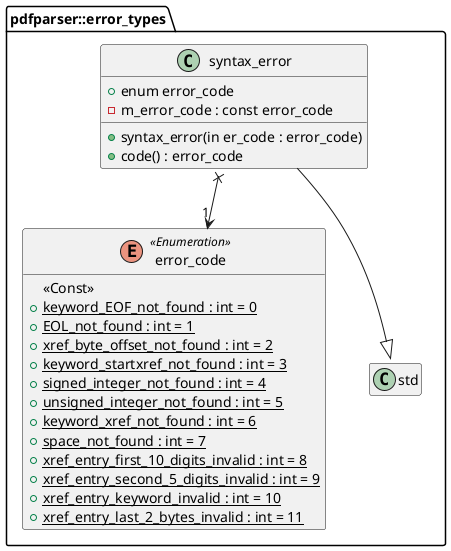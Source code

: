 @startuml error_types
hide empty members
namespace pdfparser::error_types {
enum error_code <<Enumeration>> {
	<<Const>>
	+{static} keyword_EOF_not_found : int = 0
	+{static} EOL_not_found : int = 1
	+{static} xref_byte_offset_not_found : int = 2
	+{static} keyword_startxref_not_found : int = 3
	+{static} signed_integer_not_found : int = 4
	+{static} unsigned_integer_not_found : int = 5
	+{static} keyword_xref_not_found : int = 6
	+{static} space_not_found : int = 7
	+{static} xref_entry_first_10_digits_invalid : int = 8
	+{static} xref_entry_second_5_digits_invalid : int = 9
	+{static} xref_entry_keyword_invalid : int = 10
	+{static} xref_entry_last_2_bytes_invalid : int = 11
}
class syntax_error {
	+enum error_code
	-m_error_code : const error_code

	+syntax_error(in er_code : error_code)
	+code() : error_code
}
syntax_error --|> std::runtime_error
syntax_error x--> "1" error_code
}
@enduml
